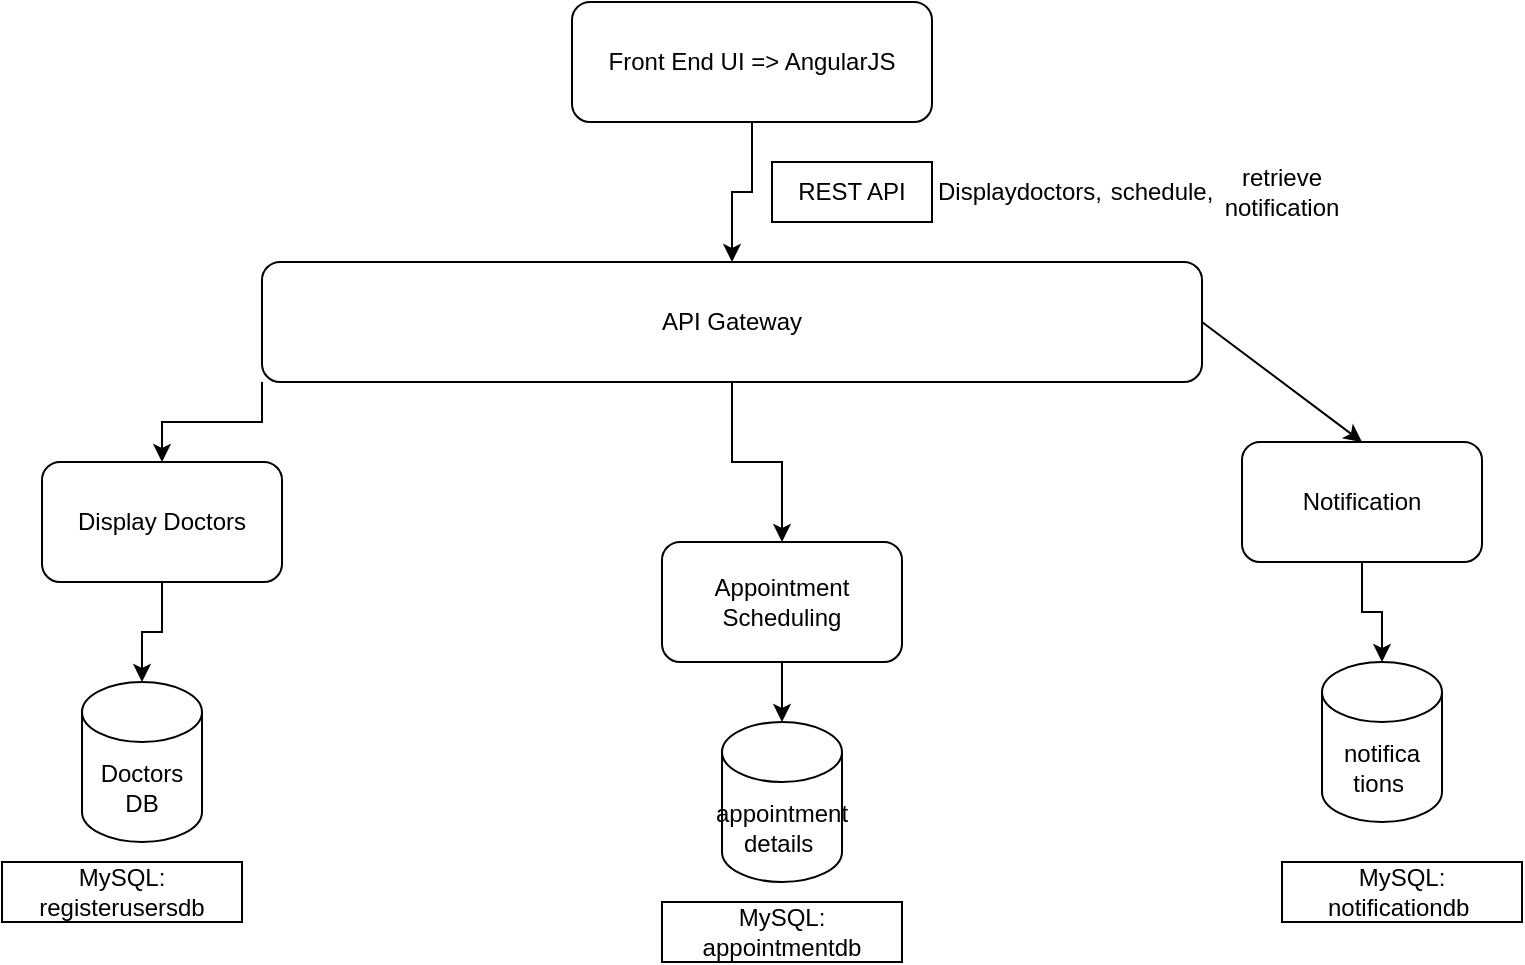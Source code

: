<mxfile version="22.0.8" type="github">
  <diagram name="Page-1" id="ZmuFyM6fvtMOjyiI3Wcf">
    <mxGraphModel dx="863" dy="409" grid="1" gridSize="10" guides="1" tooltips="1" connect="1" arrows="1" fold="1" page="1" pageScale="1" pageWidth="850" pageHeight="1100" math="0" shadow="0">
      <root>
        <mxCell id="0" />
        <mxCell id="1" parent="0" />
        <mxCell id="HS4mzQeZrX7XptLeHZY5-13" style="edgeStyle=orthogonalEdgeStyle;rounded=0;orthogonalLoop=1;jettySize=auto;html=1;exitX=0.5;exitY=1;exitDx=0;exitDy=0;" edge="1" parent="1" source="HS4mzQeZrX7XptLeHZY5-1">
          <mxGeometry relative="1" as="geometry">
            <mxPoint x="425" y="80" as="targetPoint" />
          </mxGeometry>
        </mxCell>
        <mxCell id="HS4mzQeZrX7XptLeHZY5-16" value="" style="edgeStyle=orthogonalEdgeStyle;rounded=0;orthogonalLoop=1;jettySize=auto;html=1;" edge="1" parent="1" source="HS4mzQeZrX7XptLeHZY5-1" target="HS4mzQeZrX7XptLeHZY5-2">
          <mxGeometry relative="1" as="geometry" />
        </mxCell>
        <mxCell id="HS4mzQeZrX7XptLeHZY5-1" value="Front End UI =&amp;gt; AngularJS" style="rounded=1;whiteSpace=wrap;html=1;" vertex="1" parent="1">
          <mxGeometry x="335" y="20" width="180" height="60" as="geometry" />
        </mxCell>
        <mxCell id="HS4mzQeZrX7XptLeHZY5-19" style="edgeStyle=orthogonalEdgeStyle;rounded=0;orthogonalLoop=1;jettySize=auto;html=1;exitX=0;exitY=1;exitDx=0;exitDy=0;entryX=0.5;entryY=0;entryDx=0;entryDy=0;" edge="1" parent="1" source="HS4mzQeZrX7XptLeHZY5-2" target="HS4mzQeZrX7XptLeHZY5-5">
          <mxGeometry relative="1" as="geometry" />
        </mxCell>
        <mxCell id="HS4mzQeZrX7XptLeHZY5-20" value="" style="edgeStyle=orthogonalEdgeStyle;rounded=0;orthogonalLoop=1;jettySize=auto;html=1;" edge="1" parent="1" source="HS4mzQeZrX7XptLeHZY5-2" target="HS4mzQeZrX7XptLeHZY5-6">
          <mxGeometry relative="1" as="geometry" />
        </mxCell>
        <mxCell id="HS4mzQeZrX7XptLeHZY5-2" value="API Gateway" style="rounded=1;whiteSpace=wrap;html=1;" vertex="1" parent="1">
          <mxGeometry x="180" y="150" width="470" height="60" as="geometry" />
        </mxCell>
        <mxCell id="HS4mzQeZrX7XptLeHZY5-23" value="" style="edgeStyle=orthogonalEdgeStyle;rounded=0;orthogonalLoop=1;jettySize=auto;html=1;" edge="1" parent="1" source="HS4mzQeZrX7XptLeHZY5-5" target="HS4mzQeZrX7XptLeHZY5-9">
          <mxGeometry relative="1" as="geometry" />
        </mxCell>
        <mxCell id="HS4mzQeZrX7XptLeHZY5-5" value="Display Doctors" style="rounded=1;whiteSpace=wrap;html=1;" vertex="1" parent="1">
          <mxGeometry x="70" y="250" width="120" height="60" as="geometry" />
        </mxCell>
        <mxCell id="HS4mzQeZrX7XptLeHZY5-28" value="" style="edgeStyle=orthogonalEdgeStyle;rounded=0;orthogonalLoop=1;jettySize=auto;html=1;" edge="1" parent="1" source="HS4mzQeZrX7XptLeHZY5-6" target="HS4mzQeZrX7XptLeHZY5-10">
          <mxGeometry relative="1" as="geometry" />
        </mxCell>
        <mxCell id="HS4mzQeZrX7XptLeHZY5-6" value="Appointment Scheduling" style="rounded=1;whiteSpace=wrap;html=1;" vertex="1" parent="1">
          <mxGeometry x="380" y="290" width="120" height="60" as="geometry" />
        </mxCell>
        <mxCell id="HS4mzQeZrX7XptLeHZY5-29" value="" style="edgeStyle=orthogonalEdgeStyle;rounded=0;orthogonalLoop=1;jettySize=auto;html=1;" edge="1" parent="1" source="HS4mzQeZrX7XptLeHZY5-7" target="HS4mzQeZrX7XptLeHZY5-11">
          <mxGeometry relative="1" as="geometry" />
        </mxCell>
        <mxCell id="HS4mzQeZrX7XptLeHZY5-7" value="Notification" style="rounded=1;whiteSpace=wrap;html=1;" vertex="1" parent="1">
          <mxGeometry x="670" y="240" width="120" height="60" as="geometry" />
        </mxCell>
        <mxCell id="HS4mzQeZrX7XptLeHZY5-9" value="Doctors DB" style="shape=cylinder3;whiteSpace=wrap;html=1;boundedLbl=1;backgroundOutline=1;size=15;" vertex="1" parent="1">
          <mxGeometry x="90" y="360" width="60" height="80" as="geometry" />
        </mxCell>
        <mxCell id="HS4mzQeZrX7XptLeHZY5-10" value="appointment details&amp;nbsp;" style="shape=cylinder3;whiteSpace=wrap;html=1;boundedLbl=1;backgroundOutline=1;size=15;" vertex="1" parent="1">
          <mxGeometry x="410" y="380" width="60" height="80" as="geometry" />
        </mxCell>
        <mxCell id="HS4mzQeZrX7XptLeHZY5-11" value="notifica tions&amp;nbsp;" style="shape=cylinder3;whiteSpace=wrap;html=1;boundedLbl=1;backgroundOutline=1;size=15;" vertex="1" parent="1">
          <mxGeometry x="710" y="350" width="60" height="80" as="geometry" />
        </mxCell>
        <mxCell id="HS4mzQeZrX7XptLeHZY5-25" value="MySQL: registerusersdb" style="rounded=0;whiteSpace=wrap;html=1;" vertex="1" parent="1">
          <mxGeometry x="50" y="450" width="120" height="30" as="geometry" />
        </mxCell>
        <mxCell id="HS4mzQeZrX7XptLeHZY5-26" value="MySQL: appointmentdb" style="rounded=0;whiteSpace=wrap;html=1;" vertex="1" parent="1">
          <mxGeometry x="380" y="470" width="120" height="30" as="geometry" />
        </mxCell>
        <mxCell id="HS4mzQeZrX7XptLeHZY5-27" value="MySQL: notificationdb&amp;nbsp;" style="rounded=0;whiteSpace=wrap;html=1;" vertex="1" parent="1">
          <mxGeometry x="690" y="450" width="120" height="30" as="geometry" />
        </mxCell>
        <mxCell id="HS4mzQeZrX7XptLeHZY5-32" value="" style="endArrow=classic;html=1;rounded=0;entryX=0.5;entryY=0;entryDx=0;entryDy=0;exitX=1;exitY=0.5;exitDx=0;exitDy=0;" edge="1" parent="1" source="HS4mzQeZrX7XptLeHZY5-2" target="HS4mzQeZrX7XptLeHZY5-7">
          <mxGeometry width="50" height="50" relative="1" as="geometry">
            <mxPoint x="410" y="380" as="sourcePoint" />
            <mxPoint x="460" y="330" as="targetPoint" />
          </mxGeometry>
        </mxCell>
        <mxCell id="HS4mzQeZrX7XptLeHZY5-33" value="REST API" style="rounded=0;whiteSpace=wrap;html=1;" vertex="1" parent="1">
          <mxGeometry x="435" y="100" width="80" height="30" as="geometry" />
        </mxCell>
        <mxCell id="HS4mzQeZrX7XptLeHZY5-35" value="Displaydoctors," style="text;html=1;strokeColor=none;fillColor=none;align=center;verticalAlign=middle;whiteSpace=wrap;rounded=0;" vertex="1" parent="1">
          <mxGeometry x="529" y="100" width="60" height="30" as="geometry" />
        </mxCell>
        <mxCell id="HS4mzQeZrX7XptLeHZY5-36" value="schedule," style="text;html=1;strokeColor=none;fillColor=none;align=center;verticalAlign=middle;whiteSpace=wrap;rounded=0;" vertex="1" parent="1">
          <mxGeometry x="600" y="100" width="60" height="30" as="geometry" />
        </mxCell>
        <mxCell id="HS4mzQeZrX7XptLeHZY5-37" value="retrieve notification" style="text;html=1;strokeColor=none;fillColor=none;align=center;verticalAlign=middle;whiteSpace=wrap;rounded=0;" vertex="1" parent="1">
          <mxGeometry x="660" y="100" width="60" height="30" as="geometry" />
        </mxCell>
      </root>
    </mxGraphModel>
  </diagram>
</mxfile>
